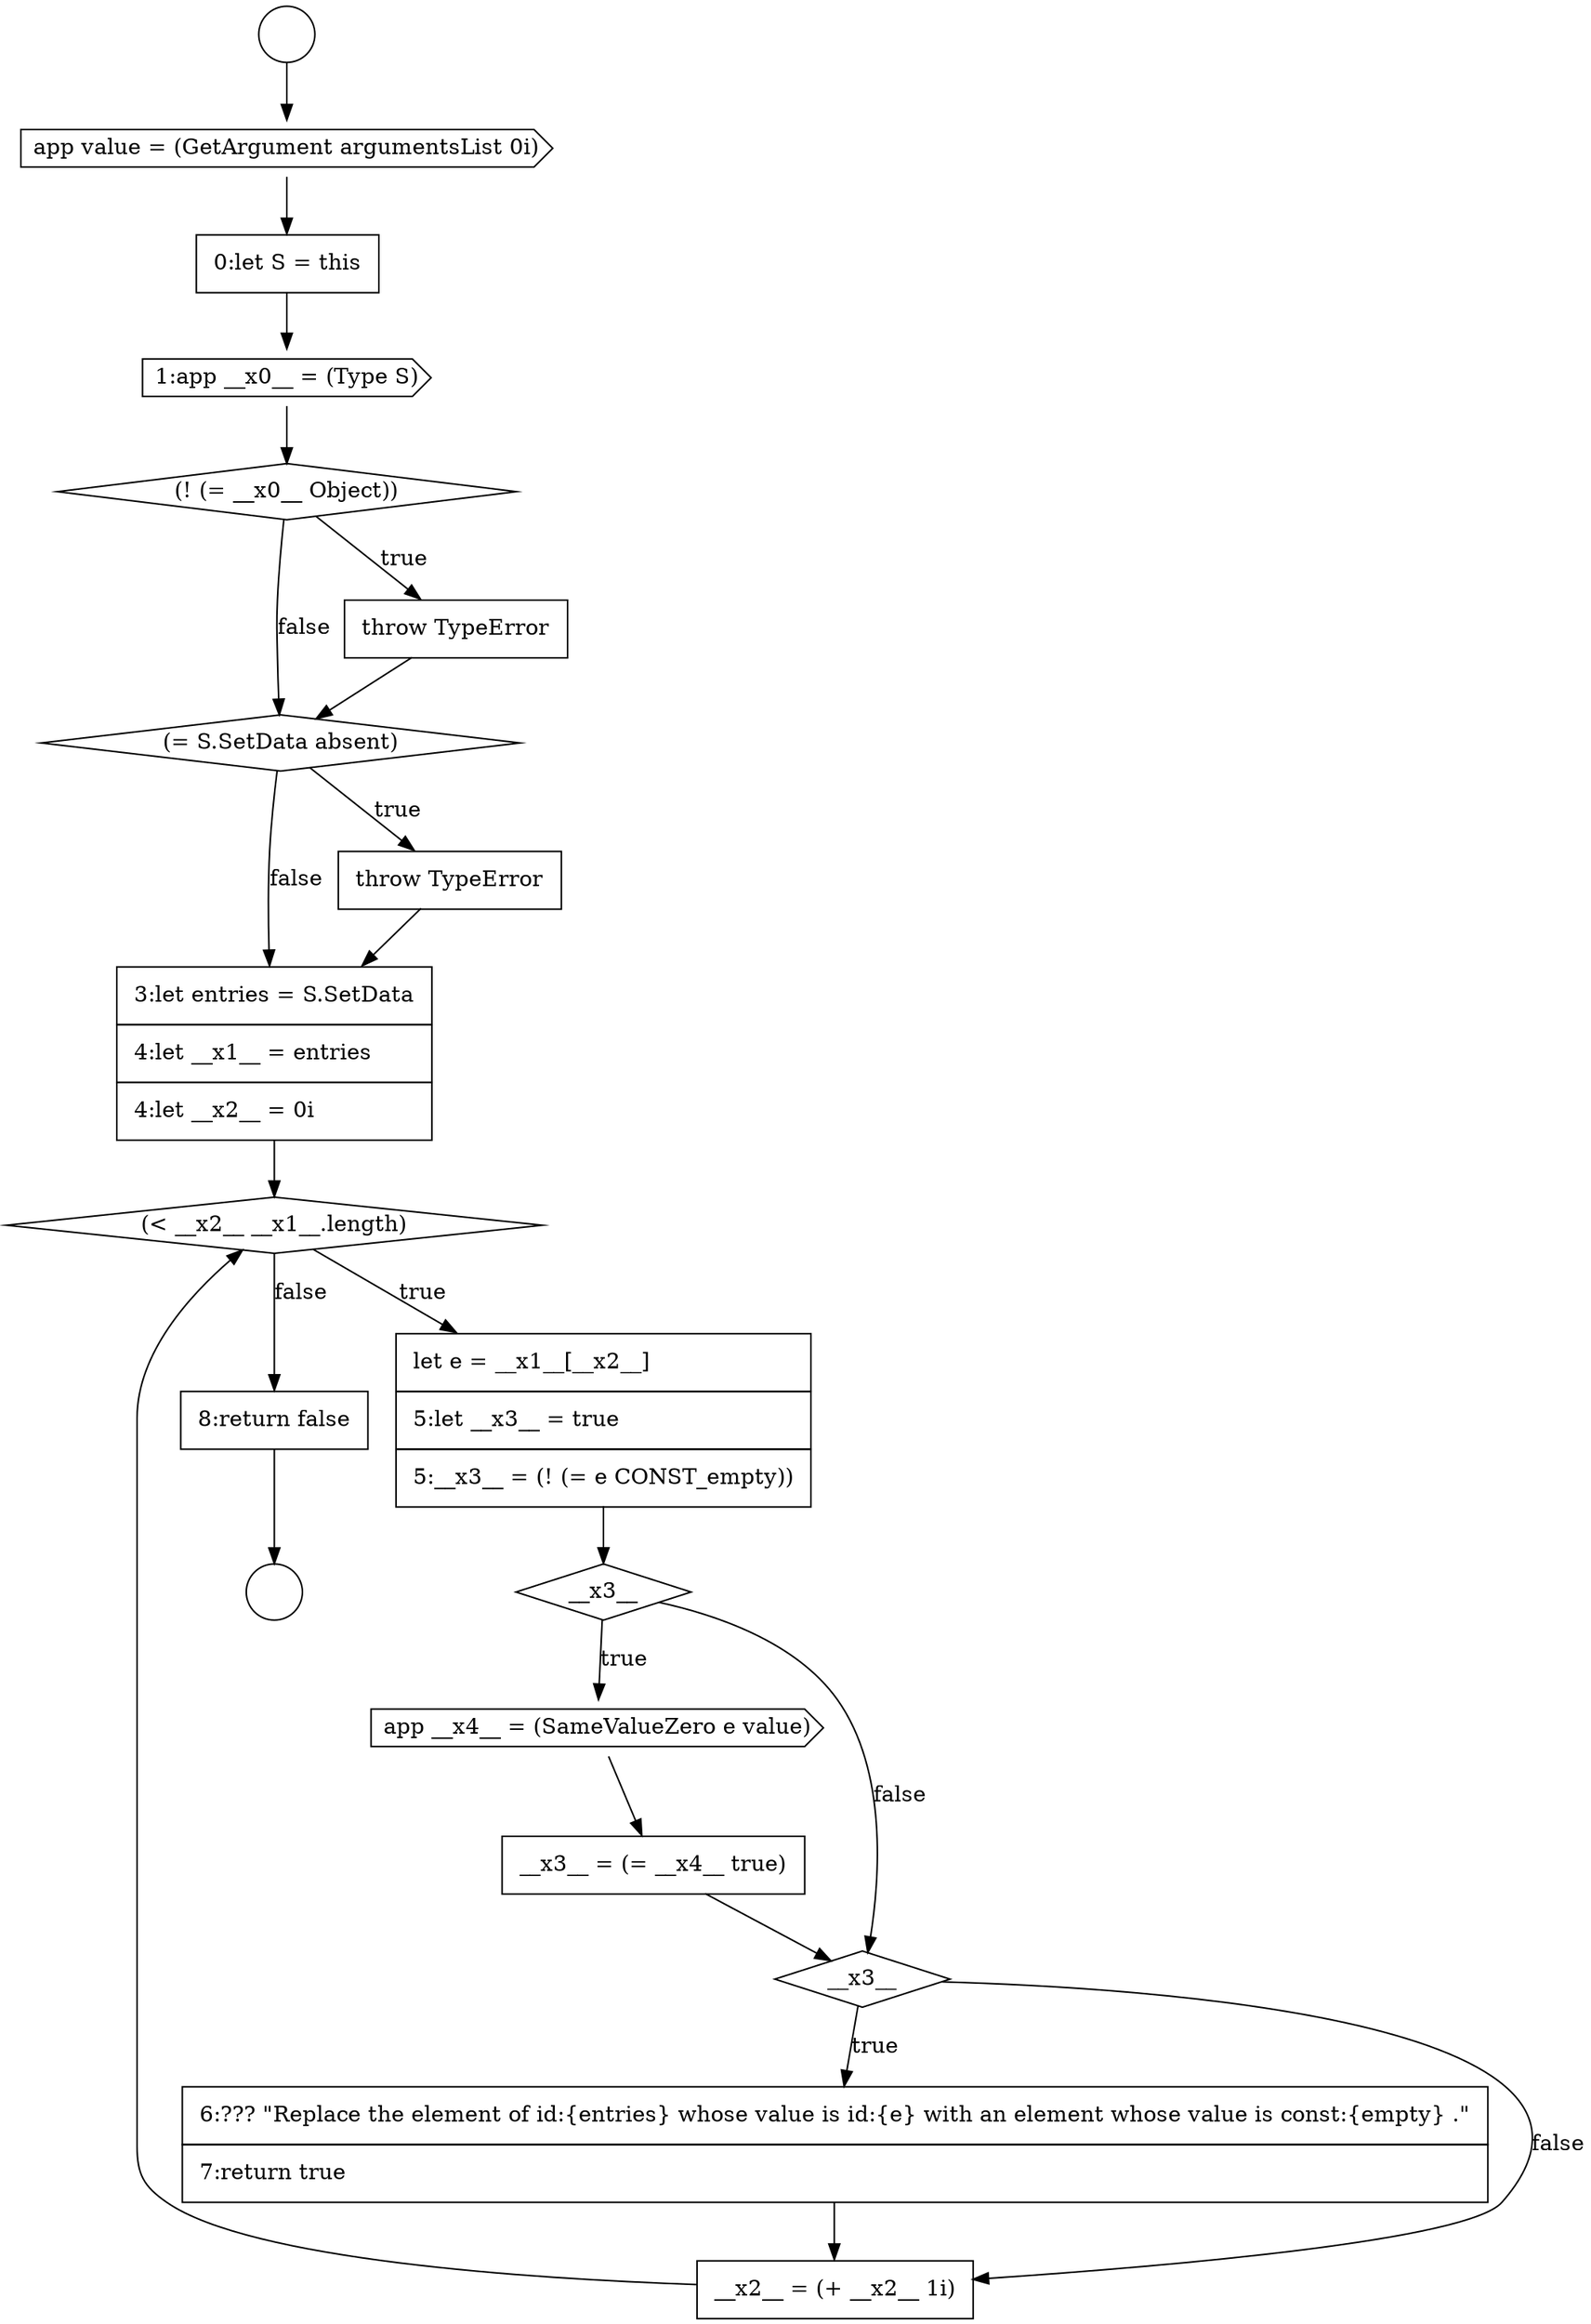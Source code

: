 digraph {
  node16092 [shape=none, margin=0, label=<<font color="black">
    <table border="0" cellborder="1" cellspacing="0" cellpadding="10">
      <tr><td align="left">3:let entries = S.SetData</td></tr>
      <tr><td align="left">4:let __x1__ = entries</td></tr>
      <tr><td align="left">4:let __x2__ = 0i</td></tr>
    </table>
  </font>> color="black" fillcolor="white" style=filled]
  node16086 [shape=none, margin=0, label=<<font color="black">
    <table border="0" cellborder="1" cellspacing="0" cellpadding="10">
      <tr><td align="left">0:let S = this</td></tr>
    </table>
  </font>> color="black" fillcolor="white" style=filled]
  node16099 [shape=none, margin=0, label=<<font color="black">
    <table border="0" cellborder="1" cellspacing="0" cellpadding="10">
      <tr><td align="left">6:??? &quot;Replace the element of id:{entries} whose value is id:{e} with an element whose value is const:{empty} .&quot;</td></tr>
      <tr><td align="left">7:return true</td></tr>
    </table>
  </font>> color="black" fillcolor="white" style=filled]
  node16091 [shape=none, margin=0, label=<<font color="black">
    <table border="0" cellborder="1" cellspacing="0" cellpadding="10">
      <tr><td align="left">throw TypeError</td></tr>
    </table>
  </font>> color="black" fillcolor="white" style=filled]
  node16087 [shape=cds, label=<<font color="black">1:app __x0__ = (Type S)</font>> color="black" fillcolor="white" style=filled]
  node16083 [shape=circle label=" " color="black" fillcolor="white" style=filled]
  node16088 [shape=diamond, label=<<font color="black">(! (= __x0__ Object))</font>> color="black" fillcolor="white" style=filled]
  node16084 [shape=circle label=" " color="black" fillcolor="white" style=filled]
  node16085 [shape=cds, label=<<font color="black">app value = (GetArgument argumentsList 0i)</font>> color="black" fillcolor="white" style=filled]
  node16100 [shape=none, margin=0, label=<<font color="black">
    <table border="0" cellborder="1" cellspacing="0" cellpadding="10">
      <tr><td align="left">__x2__ = (+ __x2__ 1i)</td></tr>
    </table>
  </font>> color="black" fillcolor="white" style=filled]
  node16095 [shape=diamond, label=<<font color="black">__x3__</font>> color="black" fillcolor="white" style=filled]
  node16090 [shape=diamond, label=<<font color="black">(= S.SetData absent)</font>> color="black" fillcolor="white" style=filled]
  node16101 [shape=none, margin=0, label=<<font color="black">
    <table border="0" cellborder="1" cellspacing="0" cellpadding="10">
      <tr><td align="left">8:return false</td></tr>
    </table>
  </font>> color="black" fillcolor="white" style=filled]
  node16094 [shape=none, margin=0, label=<<font color="black">
    <table border="0" cellborder="1" cellspacing="0" cellpadding="10">
      <tr><td align="left">let e = __x1__[__x2__]</td></tr>
      <tr><td align="left">5:let __x3__ = true</td></tr>
      <tr><td align="left">5:__x3__ = (! (= e CONST_empty))</td></tr>
    </table>
  </font>> color="black" fillcolor="white" style=filled]
  node16096 [shape=cds, label=<<font color="black">app __x4__ = (SameValueZero e value)</font>> color="black" fillcolor="white" style=filled]
  node16089 [shape=none, margin=0, label=<<font color="black">
    <table border="0" cellborder="1" cellspacing="0" cellpadding="10">
      <tr><td align="left">throw TypeError</td></tr>
    </table>
  </font>> color="black" fillcolor="white" style=filled]
  node16097 [shape=none, margin=0, label=<<font color="black">
    <table border="0" cellborder="1" cellspacing="0" cellpadding="10">
      <tr><td align="left">__x3__ = (= __x4__ true)</td></tr>
    </table>
  </font>> color="black" fillcolor="white" style=filled]
  node16098 [shape=diamond, label=<<font color="black">__x3__</font>> color="black" fillcolor="white" style=filled]
  node16093 [shape=diamond, label=<<font color="black">(&lt; __x2__ __x1__.length)</font>> color="black" fillcolor="white" style=filled]
  node16083 -> node16085 [ color="black"]
  node16101 -> node16084 [ color="black"]
  node16097 -> node16098 [ color="black"]
  node16091 -> node16092 [ color="black"]
  node16098 -> node16099 [label=<<font color="black">true</font>> color="black"]
  node16098 -> node16100 [label=<<font color="black">false</font>> color="black"]
  node16087 -> node16088 [ color="black"]
  node16094 -> node16095 [ color="black"]
  node16088 -> node16089 [label=<<font color="black">true</font>> color="black"]
  node16088 -> node16090 [label=<<font color="black">false</font>> color="black"]
  node16092 -> node16093 [ color="black"]
  node16086 -> node16087 [ color="black"]
  node16096 -> node16097 [ color="black"]
  node16095 -> node16096 [label=<<font color="black">true</font>> color="black"]
  node16095 -> node16098 [label=<<font color="black">false</font>> color="black"]
  node16089 -> node16090 [ color="black"]
  node16085 -> node16086 [ color="black"]
  node16099 -> node16100 [ color="black"]
  node16090 -> node16091 [label=<<font color="black">true</font>> color="black"]
  node16090 -> node16092 [label=<<font color="black">false</font>> color="black"]
  node16093 -> node16094 [label=<<font color="black">true</font>> color="black"]
  node16093 -> node16101 [label=<<font color="black">false</font>> color="black"]
  node16100 -> node16093 [ color="black"]
}
